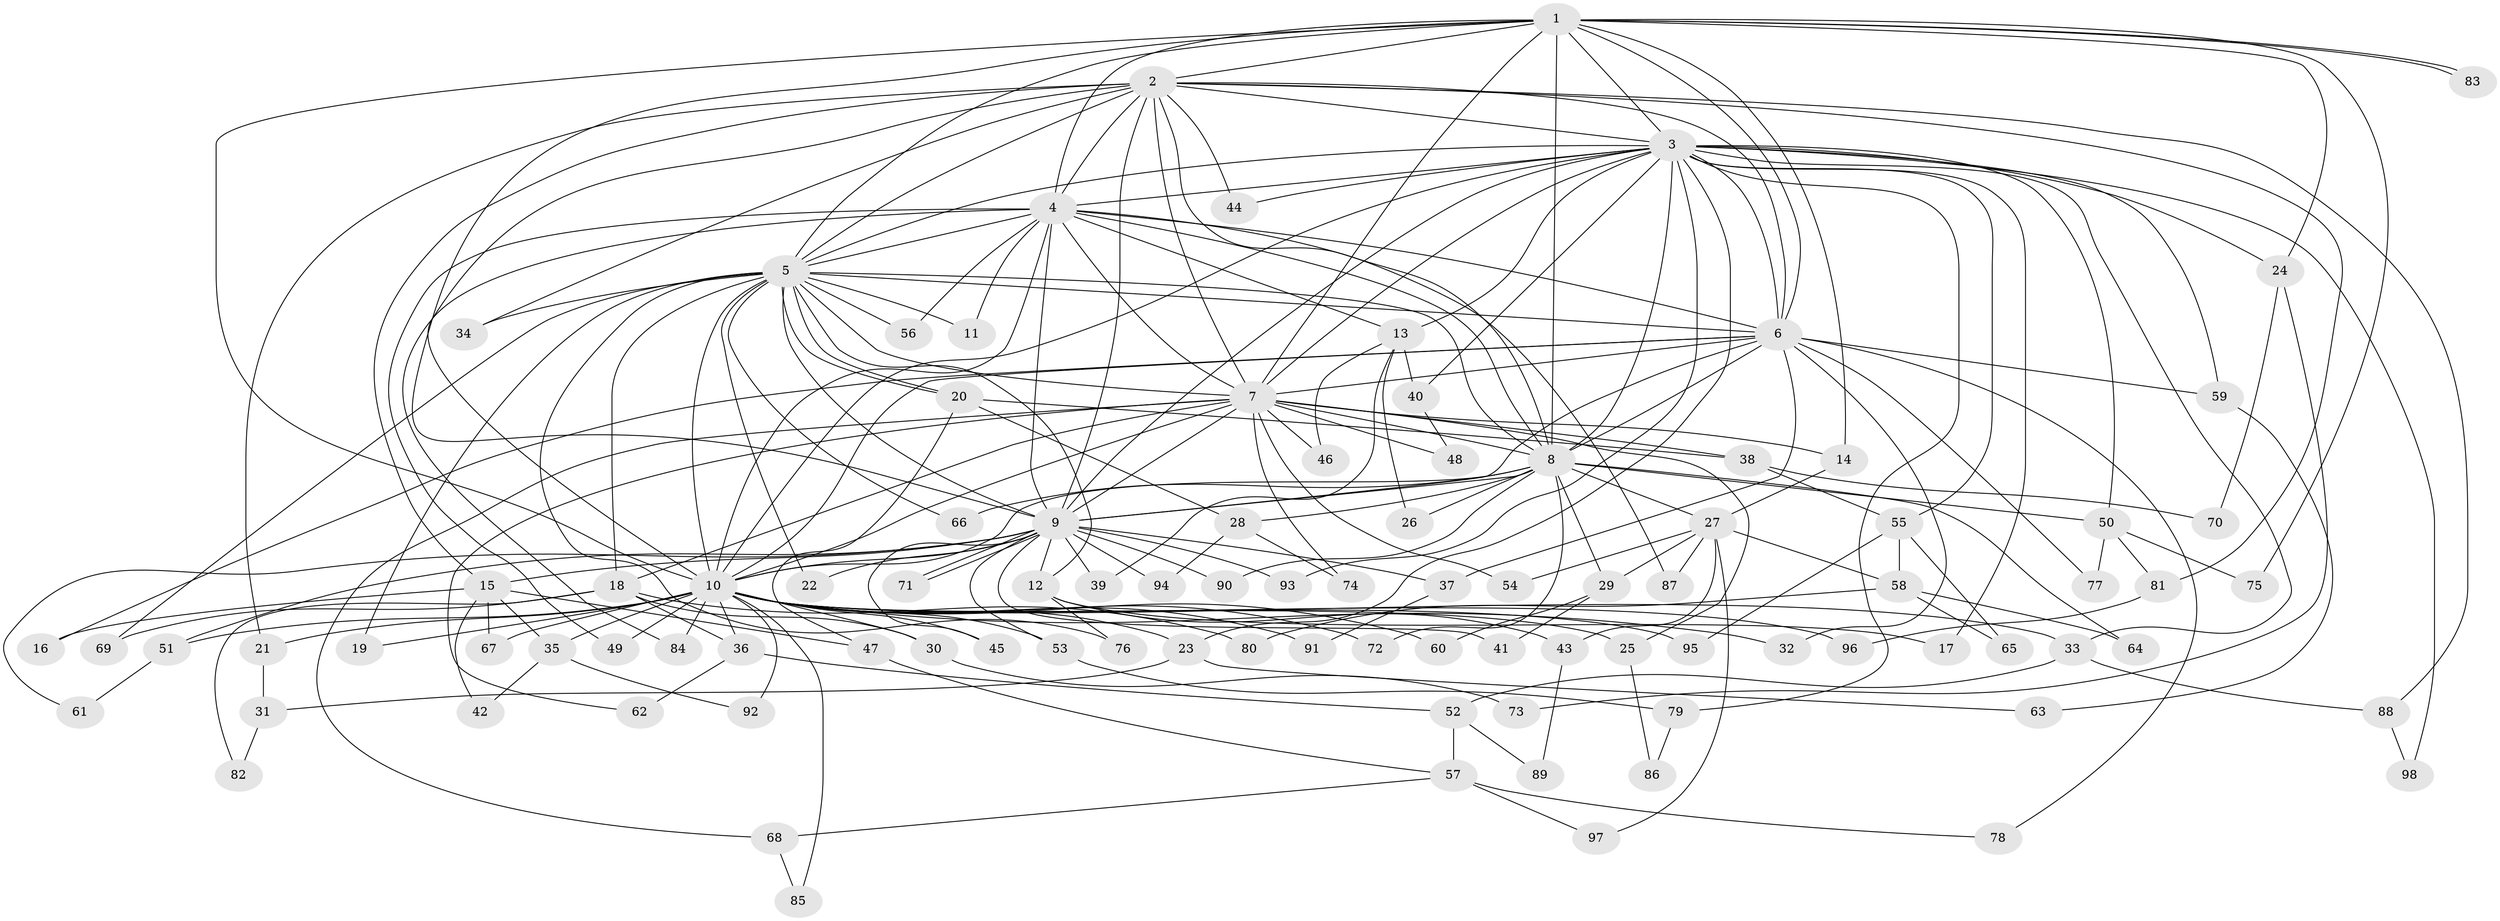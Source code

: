// coarse degree distribution, {23: 0.014492753623188406, 10: 0.014492753623188406, 15: 0.014492753623188406, 13: 0.028985507246376812, 27: 0.014492753623188406, 18: 0.014492753623188406, 5: 0.057971014492753624, 2: 0.4927536231884058, 7: 0.028985507246376812, 4: 0.10144927536231885, 3: 0.14492753623188406, 9: 0.028985507246376812, 1: 0.043478260869565216}
// Generated by graph-tools (version 1.1) at 2025/49/03/04/25 22:49:58]
// undirected, 98 vertices, 221 edges
graph export_dot {
  node [color=gray90,style=filled];
  1;
  2;
  3;
  4;
  5;
  6;
  7;
  8;
  9;
  10;
  11;
  12;
  13;
  14;
  15;
  16;
  17;
  18;
  19;
  20;
  21;
  22;
  23;
  24;
  25;
  26;
  27;
  28;
  29;
  30;
  31;
  32;
  33;
  34;
  35;
  36;
  37;
  38;
  39;
  40;
  41;
  42;
  43;
  44;
  45;
  46;
  47;
  48;
  49;
  50;
  51;
  52;
  53;
  54;
  55;
  56;
  57;
  58;
  59;
  60;
  61;
  62;
  63;
  64;
  65;
  66;
  67;
  68;
  69;
  70;
  71;
  72;
  73;
  74;
  75;
  76;
  77;
  78;
  79;
  80;
  81;
  82;
  83;
  84;
  85;
  86;
  87;
  88;
  89;
  90;
  91;
  92;
  93;
  94;
  95;
  96;
  97;
  98;
  1 -- 2;
  1 -- 3;
  1 -- 4;
  1 -- 5;
  1 -- 6;
  1 -- 7;
  1 -- 8;
  1 -- 9;
  1 -- 10;
  1 -- 14;
  1 -- 24;
  1 -- 75;
  1 -- 83;
  1 -- 83;
  2 -- 3;
  2 -- 4;
  2 -- 5;
  2 -- 6;
  2 -- 7;
  2 -- 8;
  2 -- 9;
  2 -- 10;
  2 -- 15;
  2 -- 21;
  2 -- 34;
  2 -- 44;
  2 -- 81;
  2 -- 88;
  3 -- 4;
  3 -- 5;
  3 -- 6;
  3 -- 7;
  3 -- 8;
  3 -- 9;
  3 -- 10;
  3 -- 13;
  3 -- 17;
  3 -- 23;
  3 -- 24;
  3 -- 33;
  3 -- 40;
  3 -- 44;
  3 -- 50;
  3 -- 55;
  3 -- 59;
  3 -- 79;
  3 -- 93;
  3 -- 98;
  4 -- 5;
  4 -- 6;
  4 -- 7;
  4 -- 8;
  4 -- 9;
  4 -- 10;
  4 -- 11;
  4 -- 13;
  4 -- 49;
  4 -- 56;
  4 -- 84;
  4 -- 87;
  5 -- 6;
  5 -- 7;
  5 -- 8;
  5 -- 9;
  5 -- 10;
  5 -- 11;
  5 -- 12;
  5 -- 18;
  5 -- 19;
  5 -- 20;
  5 -- 20;
  5 -- 22;
  5 -- 34;
  5 -- 56;
  5 -- 66;
  5 -- 69;
  5 -- 76;
  6 -- 7;
  6 -- 8;
  6 -- 9;
  6 -- 10;
  6 -- 16;
  6 -- 32;
  6 -- 37;
  6 -- 59;
  6 -- 77;
  6 -- 78;
  7 -- 8;
  7 -- 9;
  7 -- 10;
  7 -- 14;
  7 -- 18;
  7 -- 25;
  7 -- 38;
  7 -- 46;
  7 -- 48;
  7 -- 54;
  7 -- 62;
  7 -- 68;
  7 -- 74;
  8 -- 9;
  8 -- 10;
  8 -- 26;
  8 -- 27;
  8 -- 28;
  8 -- 29;
  8 -- 50;
  8 -- 64;
  8 -- 66;
  8 -- 72;
  8 -- 90;
  9 -- 10;
  9 -- 12;
  9 -- 15;
  9 -- 22;
  9 -- 37;
  9 -- 39;
  9 -- 41;
  9 -- 45;
  9 -- 51;
  9 -- 53;
  9 -- 61;
  9 -- 71;
  9 -- 71;
  9 -- 90;
  9 -- 93;
  9 -- 94;
  10 -- 19;
  10 -- 21;
  10 -- 23;
  10 -- 25;
  10 -- 30;
  10 -- 32;
  10 -- 33;
  10 -- 35;
  10 -- 36;
  10 -- 45;
  10 -- 49;
  10 -- 51;
  10 -- 53;
  10 -- 60;
  10 -- 67;
  10 -- 72;
  10 -- 84;
  10 -- 85;
  10 -- 91;
  10 -- 92;
  10 -- 95;
  10 -- 96;
  12 -- 17;
  12 -- 43;
  12 -- 76;
  13 -- 26;
  13 -- 39;
  13 -- 40;
  13 -- 46;
  14 -- 27;
  15 -- 16;
  15 -- 35;
  15 -- 42;
  15 -- 47;
  15 -- 67;
  18 -- 30;
  18 -- 36;
  18 -- 69;
  18 -- 80;
  18 -- 82;
  20 -- 28;
  20 -- 38;
  20 -- 47;
  21 -- 31;
  23 -- 31;
  23 -- 63;
  24 -- 70;
  24 -- 73;
  25 -- 86;
  27 -- 29;
  27 -- 43;
  27 -- 54;
  27 -- 58;
  27 -- 87;
  27 -- 97;
  28 -- 74;
  28 -- 94;
  29 -- 41;
  29 -- 60;
  30 -- 73;
  31 -- 82;
  33 -- 52;
  33 -- 88;
  35 -- 42;
  35 -- 92;
  36 -- 52;
  36 -- 62;
  37 -- 91;
  38 -- 55;
  38 -- 70;
  40 -- 48;
  43 -- 89;
  47 -- 57;
  50 -- 75;
  50 -- 77;
  50 -- 81;
  51 -- 61;
  52 -- 57;
  52 -- 89;
  53 -- 79;
  55 -- 58;
  55 -- 65;
  55 -- 95;
  57 -- 68;
  57 -- 78;
  57 -- 97;
  58 -- 64;
  58 -- 65;
  58 -- 80;
  59 -- 63;
  68 -- 85;
  79 -- 86;
  81 -- 96;
  88 -- 98;
}
